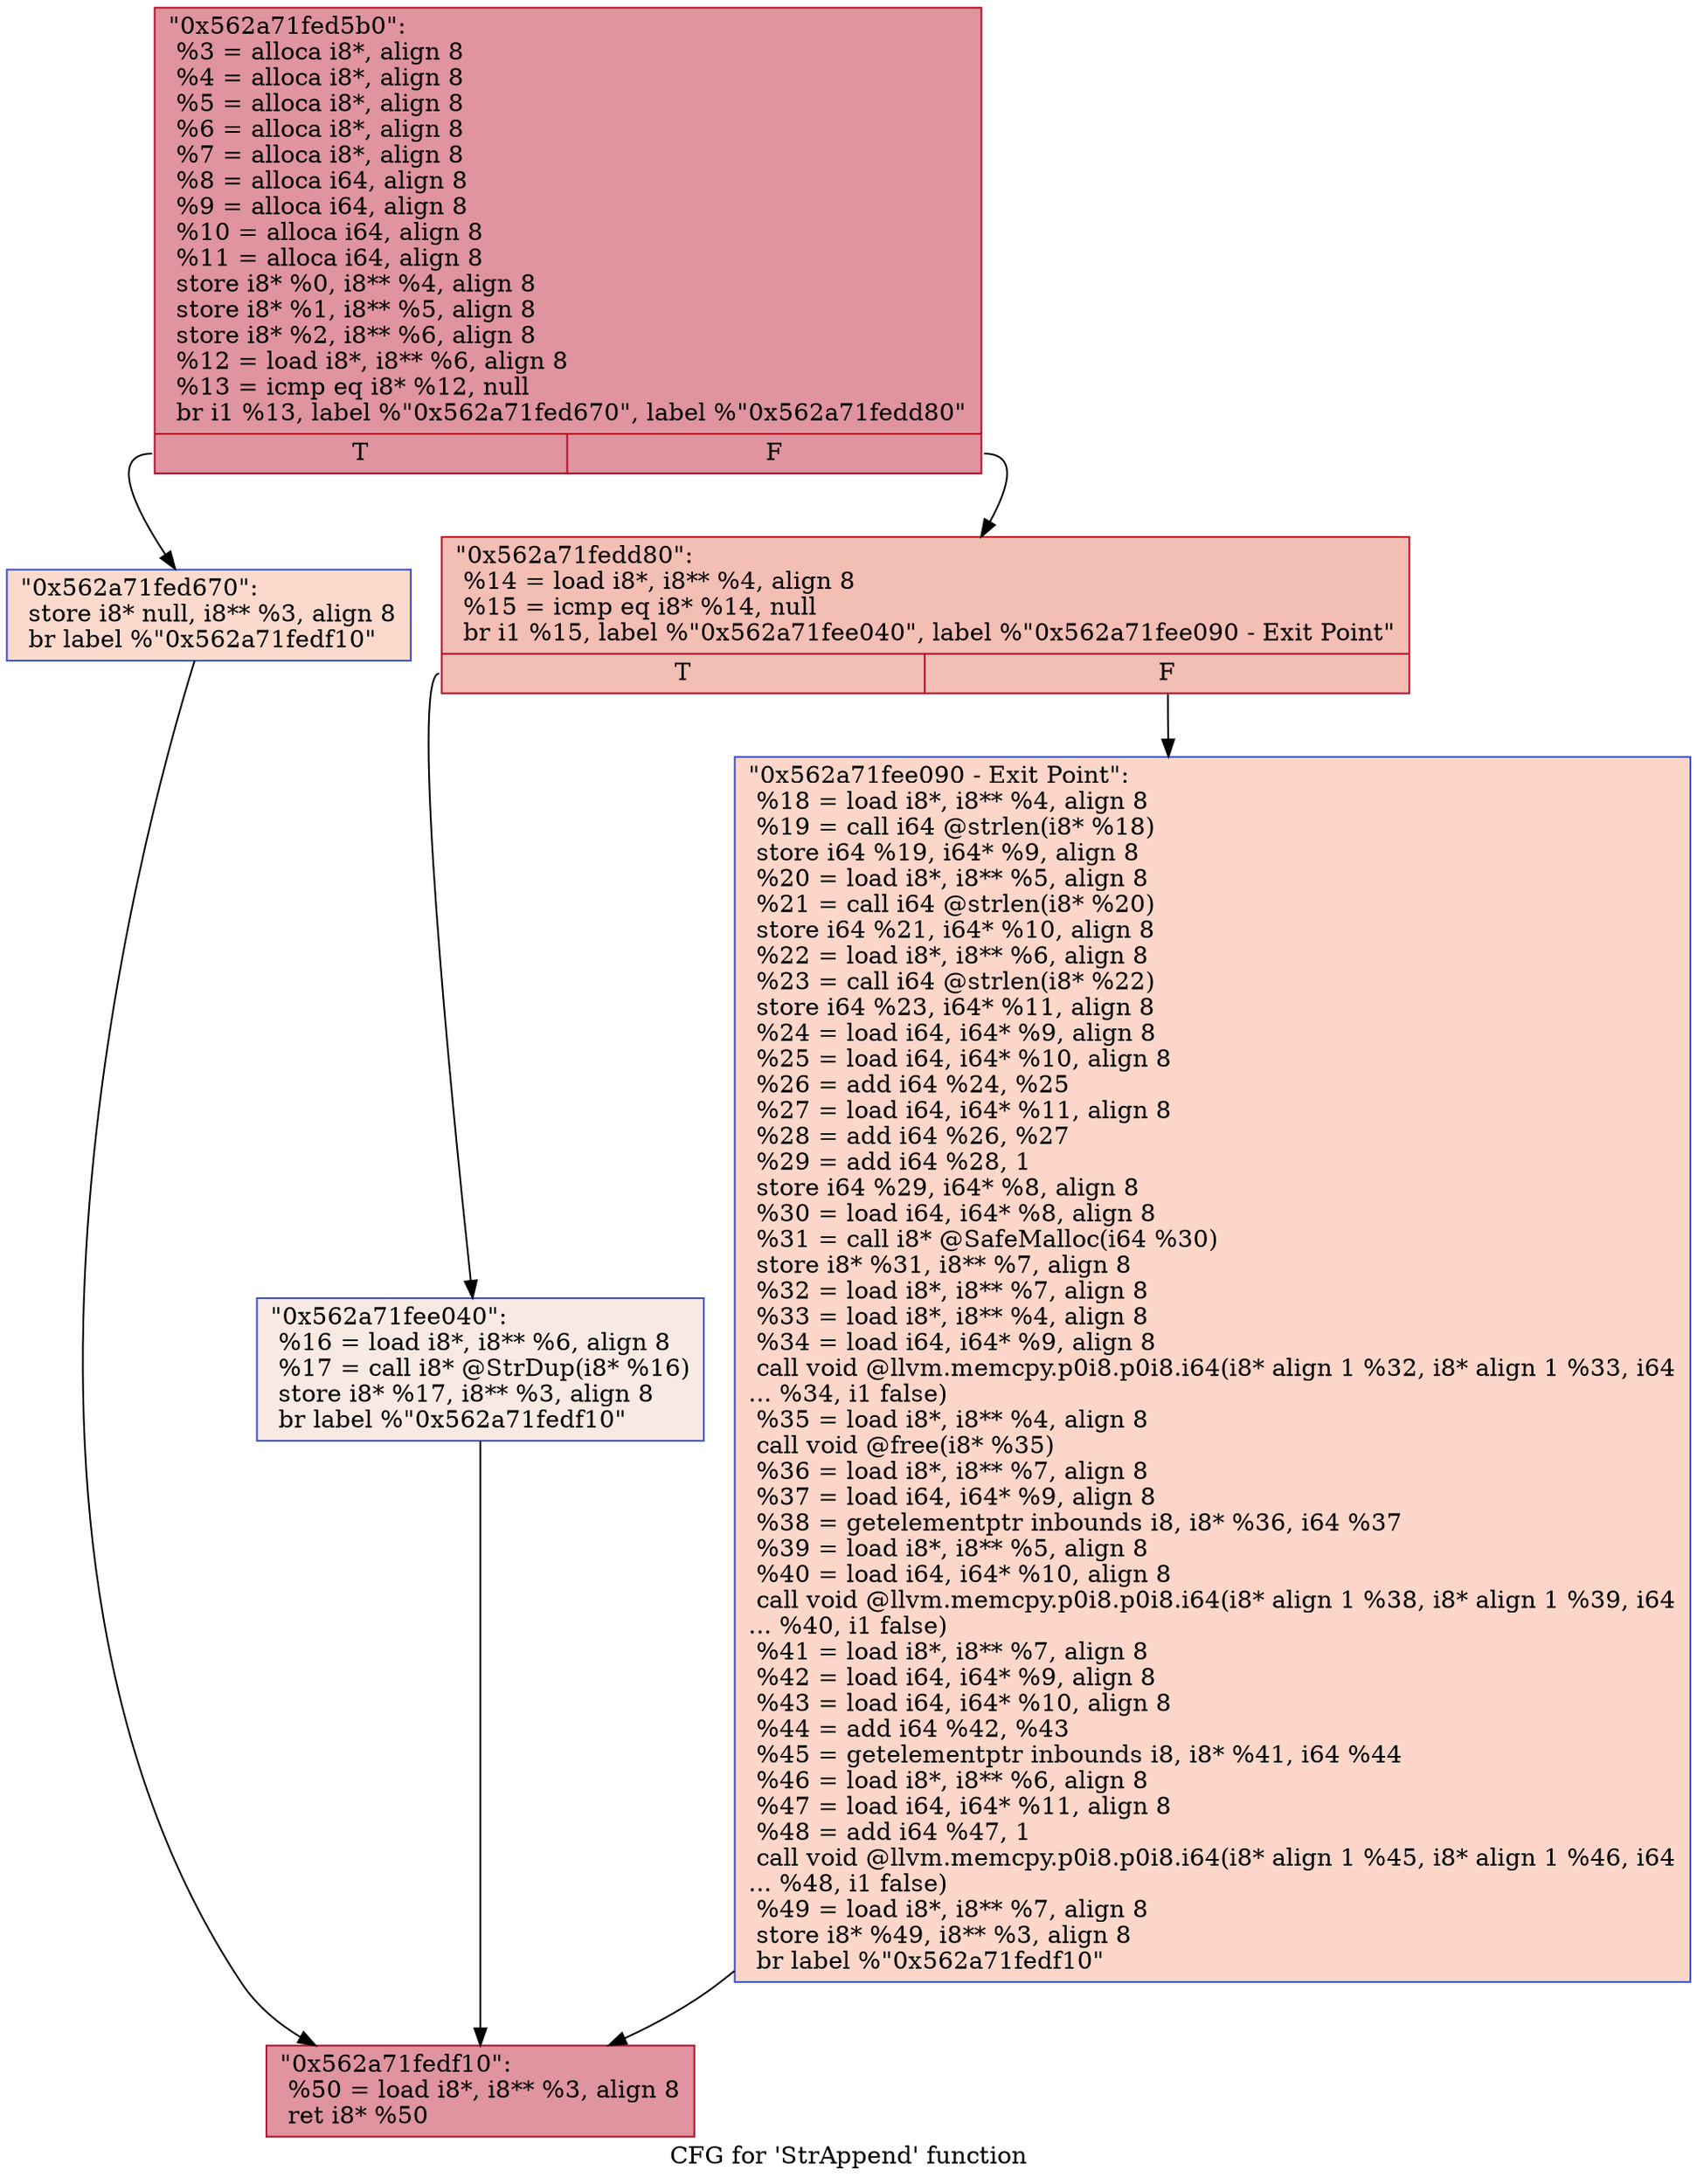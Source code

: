 digraph "CFG for 'StrAppend' function" {
	label="CFG for 'StrAppend' function";

	Node0x562a71fed5b0 [shape=record,color="#b70d28ff", style=filled, fillcolor="#b70d2870",label="{\"0x562a71fed5b0\":\l  %3 = alloca i8*, align 8\l  %4 = alloca i8*, align 8\l  %5 = alloca i8*, align 8\l  %6 = alloca i8*, align 8\l  %7 = alloca i8*, align 8\l  %8 = alloca i64, align 8\l  %9 = alloca i64, align 8\l  %10 = alloca i64, align 8\l  %11 = alloca i64, align 8\l  store i8* %0, i8** %4, align 8\l  store i8* %1, i8** %5, align 8\l  store i8* %2, i8** %6, align 8\l  %12 = load i8*, i8** %6, align 8\l  %13 = icmp eq i8* %12, null\l  br i1 %13, label %\"0x562a71fed670\", label %\"0x562a71fedd80\"\l|{<s0>T|<s1>F}}"];
	Node0x562a71fed5b0:s0 -> Node0x562a71fed670;
	Node0x562a71fed5b0:s1 -> Node0x562a71fedd80;
	Node0x562a71fed670 [shape=record,color="#3d50c3ff", style=filled, fillcolor="#f7ac8e70",label="{\"0x562a71fed670\":                                 \l  store i8* null, i8** %3, align 8\l  br label %\"0x562a71fedf10\"\l}"];
	Node0x562a71fed670 -> Node0x562a71fedf10;
	Node0x562a71fedd80 [shape=record,color="#b70d28ff", style=filled, fillcolor="#e36c5570",label="{\"0x562a71fedd80\":                                 \l  %14 = load i8*, i8** %4, align 8\l  %15 = icmp eq i8* %14, null\l  br i1 %15, label %\"0x562a71fee040\", label %\"0x562a71fee090 - Exit Point\"\l|{<s0>T|<s1>F}}"];
	Node0x562a71fedd80:s0 -> Node0x562a71fee040;
	Node0x562a71fedd80:s1 -> Node0x562a71fee090;
	Node0x562a71fee040 [shape=record,color="#3d50c3ff", style=filled, fillcolor="#efcebd70",label="{\"0x562a71fee040\":                                 \l  %16 = load i8*, i8** %6, align 8\l  %17 = call i8* @StrDup(i8* %16)\l  store i8* %17, i8** %3, align 8\l  br label %\"0x562a71fedf10\"\l}"];
	Node0x562a71fee040 -> Node0x562a71fedf10;
	Node0x562a71fee090 [shape=record,color="#3d50c3ff", style=filled, fillcolor="#f6a38570",label="{\"0x562a71fee090 - Exit Point\":                    \l  %18 = load i8*, i8** %4, align 8\l  %19 = call i64 @strlen(i8* %18)\l  store i64 %19, i64* %9, align 8\l  %20 = load i8*, i8** %5, align 8\l  %21 = call i64 @strlen(i8* %20)\l  store i64 %21, i64* %10, align 8\l  %22 = load i8*, i8** %6, align 8\l  %23 = call i64 @strlen(i8* %22)\l  store i64 %23, i64* %11, align 8\l  %24 = load i64, i64* %9, align 8\l  %25 = load i64, i64* %10, align 8\l  %26 = add i64 %24, %25\l  %27 = load i64, i64* %11, align 8\l  %28 = add i64 %26, %27\l  %29 = add i64 %28, 1\l  store i64 %29, i64* %8, align 8\l  %30 = load i64, i64* %8, align 8\l  %31 = call i8* @SafeMalloc(i64 %30)\l  store i8* %31, i8** %7, align 8\l  %32 = load i8*, i8** %7, align 8\l  %33 = load i8*, i8** %4, align 8\l  %34 = load i64, i64* %9, align 8\l  call void @llvm.memcpy.p0i8.p0i8.i64(i8* align 1 %32, i8* align 1 %33, i64\l... %34, i1 false)\l  %35 = load i8*, i8** %4, align 8\l  call void @free(i8* %35)\l  %36 = load i8*, i8** %7, align 8\l  %37 = load i64, i64* %9, align 8\l  %38 = getelementptr inbounds i8, i8* %36, i64 %37\l  %39 = load i8*, i8** %5, align 8\l  %40 = load i64, i64* %10, align 8\l  call void @llvm.memcpy.p0i8.p0i8.i64(i8* align 1 %38, i8* align 1 %39, i64\l... %40, i1 false)\l  %41 = load i8*, i8** %7, align 8\l  %42 = load i64, i64* %9, align 8\l  %43 = load i64, i64* %10, align 8\l  %44 = add i64 %42, %43\l  %45 = getelementptr inbounds i8, i8* %41, i64 %44\l  %46 = load i8*, i8** %6, align 8\l  %47 = load i64, i64* %11, align 8\l  %48 = add i64 %47, 1\l  call void @llvm.memcpy.p0i8.p0i8.i64(i8* align 1 %45, i8* align 1 %46, i64\l... %48, i1 false)\l  %49 = load i8*, i8** %7, align 8\l  store i8* %49, i8** %3, align 8\l  br label %\"0x562a71fedf10\"\l}"];
	Node0x562a71fee090 -> Node0x562a71fedf10;
	Node0x562a71fedf10 [shape=record,color="#b70d28ff", style=filled, fillcolor="#b70d2870",label="{\"0x562a71fedf10\":                                 \l  %50 = load i8*, i8** %3, align 8\l  ret i8* %50\l}"];
}
